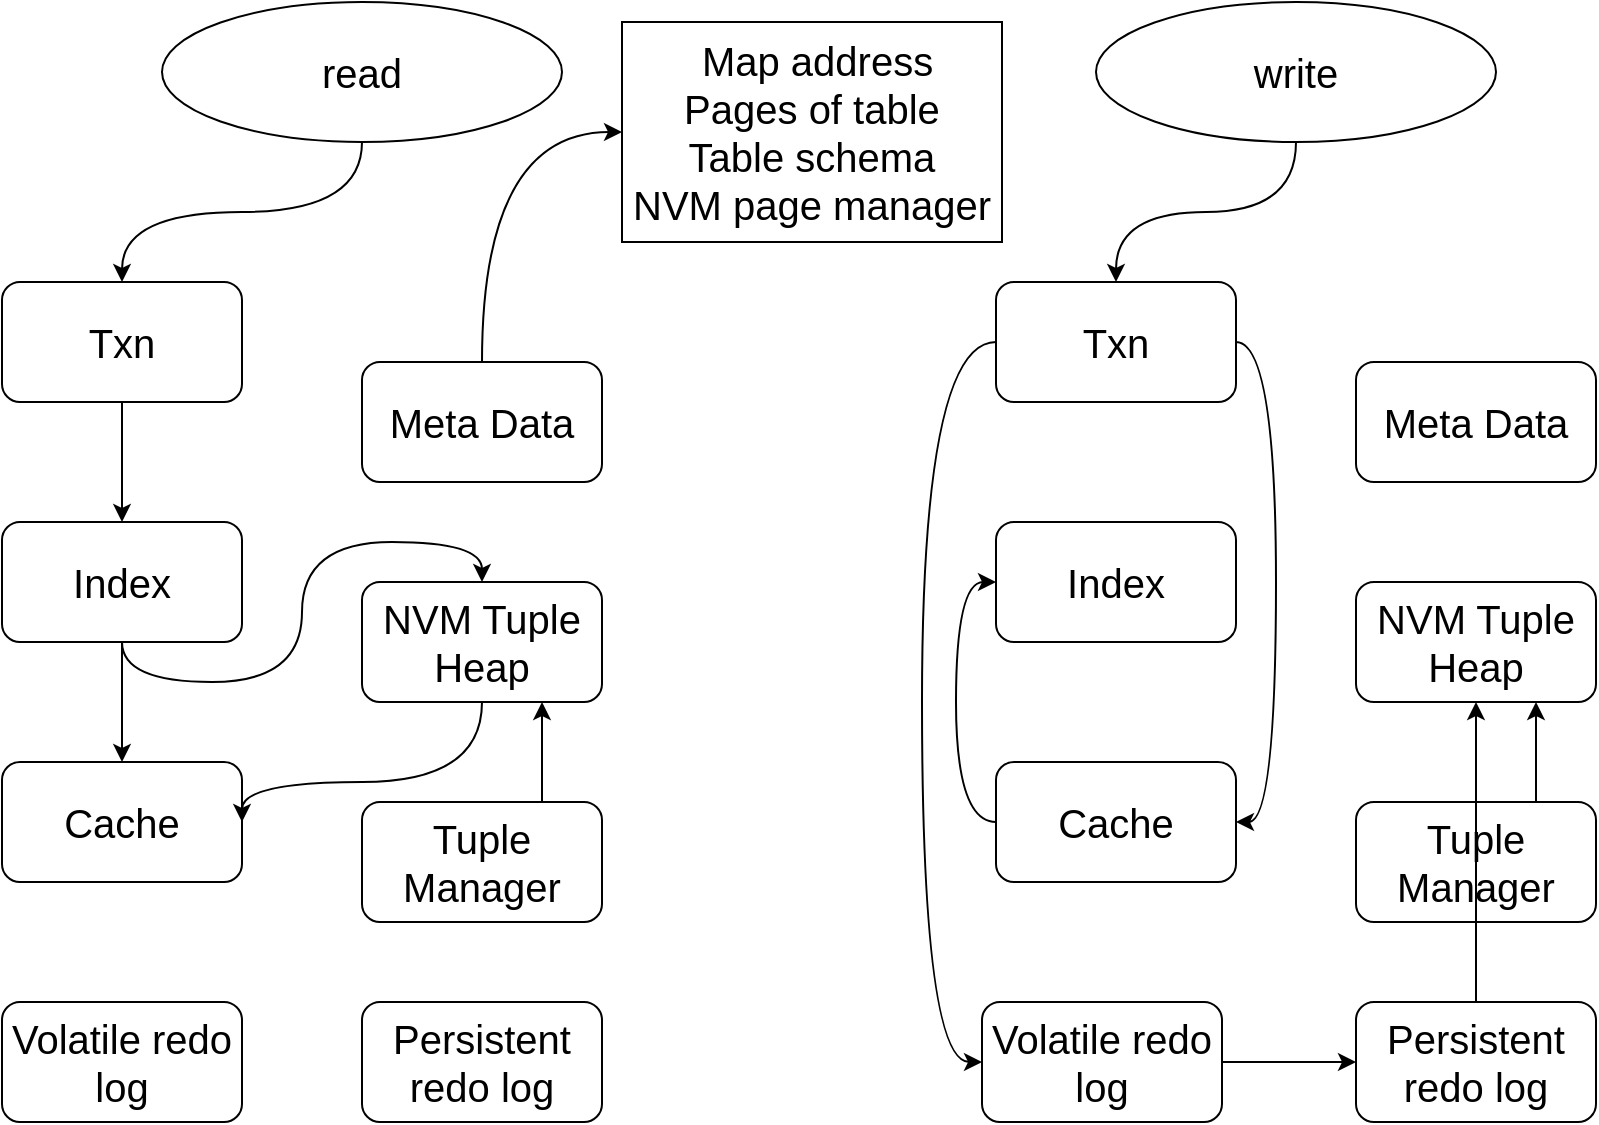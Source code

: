 <mxfile version="14.9.8" type="github">
  <diagram id="gbemhICK7RKWESc6Yvt0" name="Page-1">
    <mxGraphModel dx="1004" dy="552" grid="1" gridSize="10" guides="1" tooltips="1" connect="1" arrows="1" fold="1" page="1" pageScale="1" pageWidth="827" pageHeight="1169" math="0" shadow="0">
      <root>
        <mxCell id="0" />
        <mxCell id="1" parent="0" />
        <mxCell id="EtwFDLTVwgX0dgTHdsAJ-21" style="edgeStyle=orthogonalEdgeStyle;rounded=0;orthogonalLoop=1;jettySize=auto;html=1;exitX=0.5;exitY=1;exitDx=0;exitDy=0;entryX=0.5;entryY=0;entryDx=0;entryDy=0;curved=1;fontSize=20;" parent="1" source="EtwFDLTVwgX0dgTHdsAJ-1" target="EtwFDLTVwgX0dgTHdsAJ-4" edge="1">
          <mxGeometry relative="1" as="geometry" />
        </mxCell>
        <mxCell id="EtwFDLTVwgX0dgTHdsAJ-1" value="read" style="ellipse;whiteSpace=wrap;html=1;fontSize=20;" parent="1" vertex="1">
          <mxGeometry x="110" y="90" width="200" height="70" as="geometry" />
        </mxCell>
        <mxCell id="EtwFDLTVwgX0dgTHdsAJ-29" style="edgeStyle=orthogonalEdgeStyle;curved=1;rounded=0;orthogonalLoop=1;jettySize=auto;html=1;exitX=0.5;exitY=1;exitDx=0;exitDy=0;fontSize=20;" parent="1" source="EtwFDLTVwgX0dgTHdsAJ-4" target="EtwFDLTVwgX0dgTHdsAJ-5" edge="1">
          <mxGeometry relative="1" as="geometry" />
        </mxCell>
        <mxCell id="EtwFDLTVwgX0dgTHdsAJ-4" value="Txn" style="rounded=1;whiteSpace=wrap;html=1;fontSize=20;" parent="1" vertex="1">
          <mxGeometry x="30" y="230" width="120" height="60" as="geometry" />
        </mxCell>
        <mxCell id="EtwFDLTVwgX0dgTHdsAJ-24" style="edgeStyle=orthogonalEdgeStyle;curved=1;rounded=0;orthogonalLoop=1;jettySize=auto;html=1;exitX=0.5;exitY=1;exitDx=0;exitDy=0;entryX=0.5;entryY=0;entryDx=0;entryDy=0;fontSize=20;" parent="1" source="EtwFDLTVwgX0dgTHdsAJ-5" target="EtwFDLTVwgX0dgTHdsAJ-6" edge="1">
          <mxGeometry relative="1" as="geometry" />
        </mxCell>
        <mxCell id="EtwFDLTVwgX0dgTHdsAJ-25" style="edgeStyle=orthogonalEdgeStyle;curved=1;rounded=0;orthogonalLoop=1;jettySize=auto;html=1;exitX=0.5;exitY=1;exitDx=0;exitDy=0;entryX=0.5;entryY=0;entryDx=0;entryDy=0;fontSize=20;" parent="1" source="EtwFDLTVwgX0dgTHdsAJ-5" target="EtwFDLTVwgX0dgTHdsAJ-9" edge="1">
          <mxGeometry relative="1" as="geometry" />
        </mxCell>
        <mxCell id="EtwFDLTVwgX0dgTHdsAJ-5" value="Index" style="rounded=1;whiteSpace=wrap;html=1;fontSize=20;" parent="1" vertex="1">
          <mxGeometry x="30" y="350" width="120" height="60" as="geometry" />
        </mxCell>
        <mxCell id="EtwFDLTVwgX0dgTHdsAJ-6" value="Cache" style="rounded=1;whiteSpace=wrap;html=1;fontSize=20;" parent="1" vertex="1">
          <mxGeometry x="30" y="470" width="120" height="60" as="geometry" />
        </mxCell>
        <mxCell id="EtwFDLTVwgX0dgTHdsAJ-7" value="Volatile redo log" style="rounded=1;whiteSpace=wrap;html=1;fontSize=20;" parent="1" vertex="1">
          <mxGeometry x="30" y="590" width="120" height="60" as="geometry" />
        </mxCell>
        <mxCell id="EtwFDLTVwgX0dgTHdsAJ-36" style="edgeStyle=orthogonalEdgeStyle;curved=1;rounded=0;orthogonalLoop=1;jettySize=auto;html=1;exitX=0.5;exitY=0;exitDx=0;exitDy=0;entryX=0;entryY=0.5;entryDx=0;entryDy=0;fontSize=20;" parent="1" source="EtwFDLTVwgX0dgTHdsAJ-8" target="EtwFDLTVwgX0dgTHdsAJ-34" edge="1">
          <mxGeometry relative="1" as="geometry" />
        </mxCell>
        <mxCell id="EtwFDLTVwgX0dgTHdsAJ-8" value="Meta Data" style="rounded=1;whiteSpace=wrap;html=1;fontSize=20;" parent="1" vertex="1">
          <mxGeometry x="210" y="270" width="120" height="60" as="geometry" />
        </mxCell>
        <mxCell id="EtwFDLTVwgX0dgTHdsAJ-9" value="NVM Tuple Heap" style="rounded=1;whiteSpace=wrap;html=1;fontSize=20;" parent="1" vertex="1">
          <mxGeometry x="210" y="380" width="120" height="60" as="geometry" />
        </mxCell>
        <mxCell id="EtwFDLTVwgX0dgTHdsAJ-26" style="edgeStyle=orthogonalEdgeStyle;curved=1;rounded=0;orthogonalLoop=1;jettySize=auto;html=1;exitX=0.5;exitY=1;exitDx=0;exitDy=0;entryX=1;entryY=0.5;entryDx=0;entryDy=0;fontSize=20;" parent="1" source="EtwFDLTVwgX0dgTHdsAJ-9" target="EtwFDLTVwgX0dgTHdsAJ-6" edge="1">
          <mxGeometry relative="1" as="geometry">
            <Array as="points">
              <mxPoint x="270" y="480" />
              <mxPoint x="150" y="480" />
            </Array>
          </mxGeometry>
        </mxCell>
        <mxCell id="de4A1w0ONzurPQHquJAN-4" style="edgeStyle=orthogonalEdgeStyle;rounded=0;orthogonalLoop=1;jettySize=auto;html=1;exitX=0.75;exitY=0;exitDx=0;exitDy=0;entryX=0.75;entryY=1;entryDx=0;entryDy=0;" parent="1" source="EtwFDLTVwgX0dgTHdsAJ-10" target="EtwFDLTVwgX0dgTHdsAJ-9" edge="1">
          <mxGeometry relative="1" as="geometry" />
        </mxCell>
        <mxCell id="EtwFDLTVwgX0dgTHdsAJ-10" value="Tuple Manager" style="rounded=1;whiteSpace=wrap;html=1;fontSize=20;" parent="1" vertex="1">
          <mxGeometry x="210" y="490" width="120" height="60" as="geometry" />
        </mxCell>
        <mxCell id="EtwFDLTVwgX0dgTHdsAJ-27" style="edgeStyle=orthogonalEdgeStyle;curved=1;rounded=0;orthogonalLoop=1;jettySize=auto;html=1;exitX=0.5;exitY=1;exitDx=0;exitDy=0;entryX=0.5;entryY=0;entryDx=0;entryDy=0;fontSize=20;" parent="1" source="EtwFDLTVwgX0dgTHdsAJ-12" target="EtwFDLTVwgX0dgTHdsAJ-13" edge="1">
          <mxGeometry relative="1" as="geometry" />
        </mxCell>
        <mxCell id="EtwFDLTVwgX0dgTHdsAJ-12" value="write" style="ellipse;whiteSpace=wrap;html=1;fontSize=20;" parent="1" vertex="1">
          <mxGeometry x="577" y="90" width="200" height="70" as="geometry" />
        </mxCell>
        <mxCell id="EtwFDLTVwgX0dgTHdsAJ-28" style="edgeStyle=orthogonalEdgeStyle;curved=1;rounded=0;orthogonalLoop=1;jettySize=auto;html=1;exitX=1;exitY=0.5;exitDx=0;exitDy=0;entryX=1;entryY=0.5;entryDx=0;entryDy=0;fontSize=20;" parent="1" source="EtwFDLTVwgX0dgTHdsAJ-13" target="EtwFDLTVwgX0dgTHdsAJ-15" edge="1">
          <mxGeometry relative="1" as="geometry" />
        </mxCell>
        <mxCell id="oxSXc0uir3fitEyzG0Ok-8" style="edgeStyle=orthogonalEdgeStyle;curved=1;rounded=0;orthogonalLoop=1;jettySize=auto;html=1;exitX=0;exitY=0.5;exitDx=0;exitDy=0;entryX=0;entryY=0.5;entryDx=0;entryDy=0;" edge="1" parent="1" source="EtwFDLTVwgX0dgTHdsAJ-13" target="oxSXc0uir3fitEyzG0Ok-2">
          <mxGeometry relative="1" as="geometry">
            <Array as="points">
              <mxPoint x="490" y="260" />
              <mxPoint x="490" y="620" />
            </Array>
          </mxGeometry>
        </mxCell>
        <mxCell id="EtwFDLTVwgX0dgTHdsAJ-13" value="Txn" style="rounded=1;whiteSpace=wrap;html=1;fontSize=20;" parent="1" vertex="1">
          <mxGeometry x="527" y="230" width="120" height="60" as="geometry" />
        </mxCell>
        <mxCell id="EtwFDLTVwgX0dgTHdsAJ-14" value="Index" style="rounded=1;whiteSpace=wrap;html=1;fontSize=20;" parent="1" vertex="1">
          <mxGeometry x="527" y="350" width="120" height="60" as="geometry" />
        </mxCell>
        <mxCell id="EtwFDLTVwgX0dgTHdsAJ-30" style="edgeStyle=orthogonalEdgeStyle;curved=1;rounded=0;orthogonalLoop=1;jettySize=auto;html=1;exitX=0;exitY=0.5;exitDx=0;exitDy=0;entryX=0;entryY=0.5;entryDx=0;entryDy=0;fontSize=20;" parent="1" source="EtwFDLTVwgX0dgTHdsAJ-15" target="EtwFDLTVwgX0dgTHdsAJ-14" edge="1">
          <mxGeometry relative="1" as="geometry" />
        </mxCell>
        <mxCell id="EtwFDLTVwgX0dgTHdsAJ-15" value="Cache" style="rounded=1;whiteSpace=wrap;html=1;fontSize=20;" parent="1" vertex="1">
          <mxGeometry x="527" y="470" width="120" height="60" as="geometry" />
        </mxCell>
        <mxCell id="EtwFDLTVwgX0dgTHdsAJ-17" value="Meta Data" style="rounded=1;whiteSpace=wrap;html=1;fontSize=20;" parent="1" vertex="1">
          <mxGeometry x="707" y="270" width="120" height="60" as="geometry" />
        </mxCell>
        <mxCell id="EtwFDLTVwgX0dgTHdsAJ-18" value="NVM Tuple Heap" style="rounded=1;whiteSpace=wrap;html=1;fontSize=20;" parent="1" vertex="1">
          <mxGeometry x="707" y="380" width="120" height="60" as="geometry" />
        </mxCell>
        <mxCell id="de4A1w0ONzurPQHquJAN-5" style="edgeStyle=orthogonalEdgeStyle;rounded=0;orthogonalLoop=1;jettySize=auto;html=1;exitX=0.75;exitY=0;exitDx=0;exitDy=0;entryX=0.75;entryY=1;entryDx=0;entryDy=0;" parent="1" source="EtwFDLTVwgX0dgTHdsAJ-19" target="EtwFDLTVwgX0dgTHdsAJ-18" edge="1">
          <mxGeometry relative="1" as="geometry" />
        </mxCell>
        <mxCell id="EtwFDLTVwgX0dgTHdsAJ-19" value="Tuple Manager" style="rounded=1;whiteSpace=wrap;html=1;fontSize=20;" parent="1" vertex="1">
          <mxGeometry x="707" y="490" width="120" height="60" as="geometry" />
        </mxCell>
        <mxCell id="EtwFDLTVwgX0dgTHdsAJ-34" value="&amp;nbsp;Map address &lt;br&gt;Pages of table&lt;br&gt;Table schema&lt;br&gt;NVM page manager" style="rounded=0;whiteSpace=wrap;html=1;shadow=0;labelBackgroundColor=none;fontSize=20;fillColor=none;" parent="1" vertex="1">
          <mxGeometry x="340" y="100" width="190" height="110" as="geometry" />
        </mxCell>
        <mxCell id="oxSXc0uir3fitEyzG0Ok-1" value="Persistent redo log" style="rounded=1;whiteSpace=wrap;html=1;fontSize=20;" vertex="1" parent="1">
          <mxGeometry x="210" y="590" width="120" height="60" as="geometry" />
        </mxCell>
        <mxCell id="oxSXc0uir3fitEyzG0Ok-6" style="edgeStyle=orthogonalEdgeStyle;curved=1;rounded=0;orthogonalLoop=1;jettySize=auto;html=1;exitX=1;exitY=0.5;exitDx=0;exitDy=0;entryX=0;entryY=0.5;entryDx=0;entryDy=0;" edge="1" parent="1" source="oxSXc0uir3fitEyzG0Ok-2" target="oxSXc0uir3fitEyzG0Ok-3">
          <mxGeometry relative="1" as="geometry" />
        </mxCell>
        <mxCell id="oxSXc0uir3fitEyzG0Ok-2" value="Volatile redo log" style="rounded=1;whiteSpace=wrap;html=1;fontSize=20;" vertex="1" parent="1">
          <mxGeometry x="520" y="590" width="120" height="60" as="geometry" />
        </mxCell>
        <mxCell id="oxSXc0uir3fitEyzG0Ok-7" style="edgeStyle=orthogonalEdgeStyle;curved=1;rounded=0;orthogonalLoop=1;jettySize=auto;html=1;exitX=0.5;exitY=0;exitDx=0;exitDy=0;entryX=0.5;entryY=1;entryDx=0;entryDy=0;" edge="1" parent="1" source="oxSXc0uir3fitEyzG0Ok-3" target="EtwFDLTVwgX0dgTHdsAJ-18">
          <mxGeometry relative="1" as="geometry" />
        </mxCell>
        <mxCell id="oxSXc0uir3fitEyzG0Ok-3" value="Persistent redo log" style="rounded=1;whiteSpace=wrap;html=1;fontSize=20;" vertex="1" parent="1">
          <mxGeometry x="707" y="590" width="120" height="60" as="geometry" />
        </mxCell>
      </root>
    </mxGraphModel>
  </diagram>
</mxfile>
